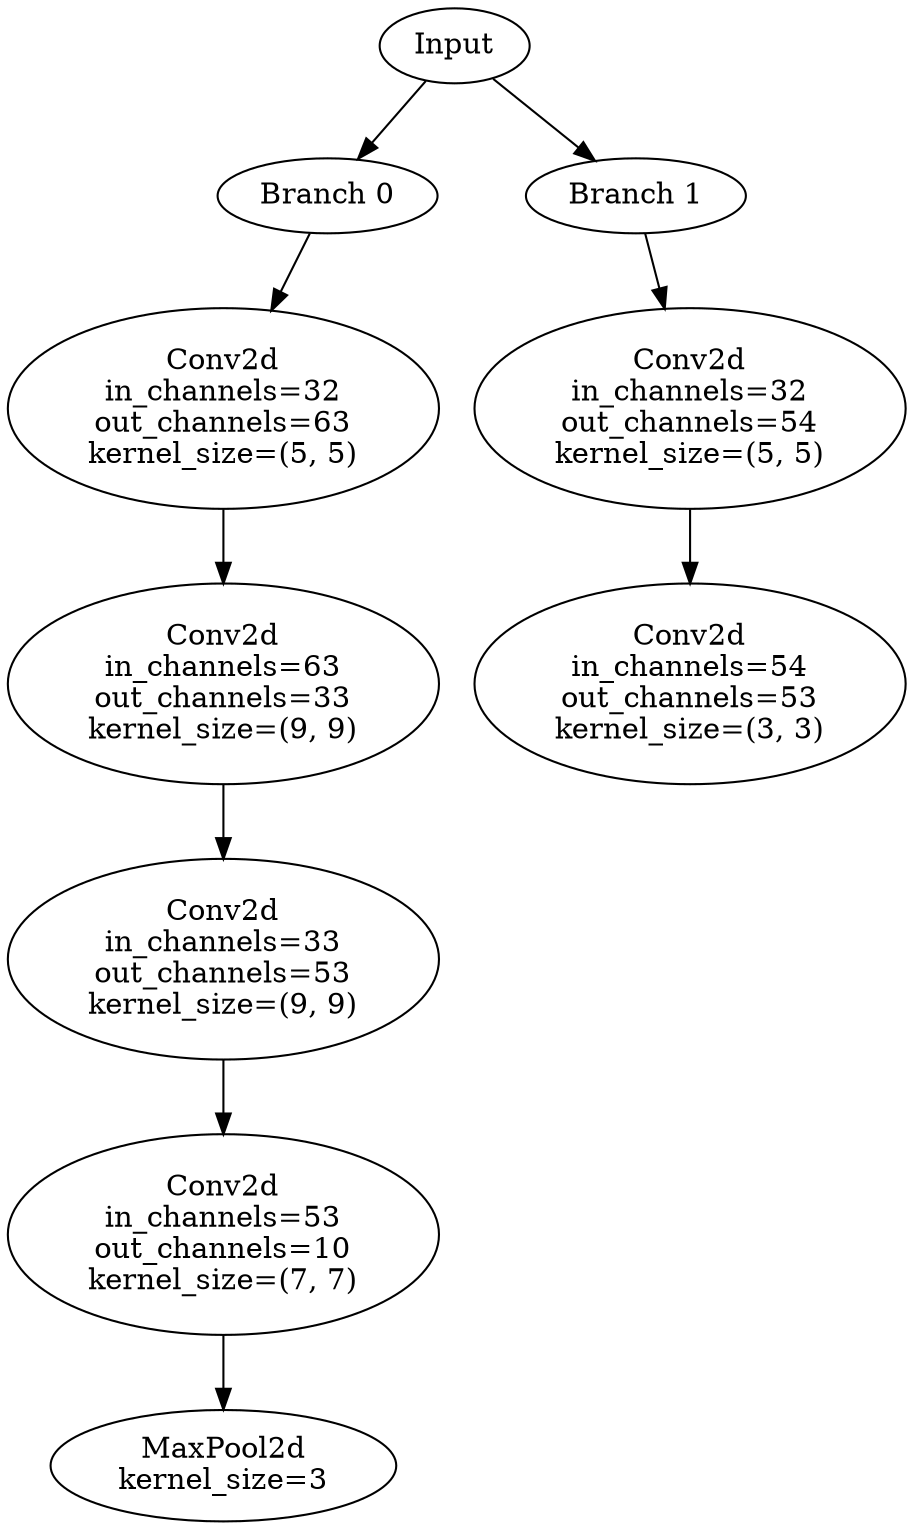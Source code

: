 // Inception Module - Coral 36
digraph {
	Input [label=Input]
	Branch_0 [label="Branch 0"]
	Input -> Branch_0
	Branch_0_Layer_0 [label="Conv2d
in_channels=32
out_channels=63
kernel_size=(5, 5)"]
	Branch_0 -> Branch_0_Layer_0
	Branch_0_Layer_1 [label="Conv2d
in_channels=63
out_channels=33
kernel_size=(9, 9)"]
	Branch_0_Layer_0 -> Branch_0_Layer_1
	Branch_0_Layer_2 [label="Conv2d
in_channels=33
out_channels=53
kernel_size=(9, 9)"]
	Branch_0_Layer_1 -> Branch_0_Layer_2
	Branch_0_Layer_3 [label="Conv2d
in_channels=53
out_channels=10
kernel_size=(7, 7)"]
	Branch_0_Layer_2 -> Branch_0_Layer_3
	Branch_0_Layer_4 [label="MaxPool2d
kernel_size=3"]
	Branch_0_Layer_3 -> Branch_0_Layer_4
	Branch_1 [label="Branch 1"]
	Input -> Branch_1
	Branch_1_Layer_0 [label="Conv2d
in_channels=32
out_channels=54
kernel_size=(5, 5)"]
	Branch_1 -> Branch_1_Layer_0
	Branch_1_Layer_1 [label="Conv2d
in_channels=54
out_channels=53
kernel_size=(3, 3)"]
	Branch_1_Layer_0 -> Branch_1_Layer_1
}
